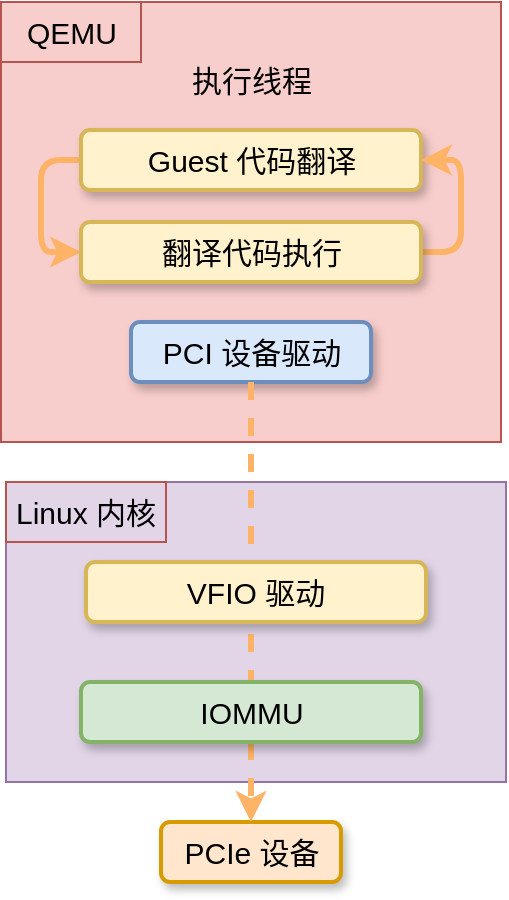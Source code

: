 <mxfile version="18.0.6" type="device"><diagram id="6A33YNNAumB7MYZeX0kF" name="第 1 页"><mxGraphModel dx="1422" dy="878" grid="1" gridSize="10" guides="1" tooltips="1" connect="1" arrows="1" fold="1" page="1" pageScale="1" pageWidth="1169" pageHeight="827" math="0" shadow="0"><root><mxCell id="0"/><mxCell id="1" parent="0"/><mxCell id="Ow_WIXItOcsbwUhfGyvj-7" value="" style="rounded=0;whiteSpace=wrap;html=1;fillColor=#e1d5e7;strokeColor=#9673a6;" parent="1" vertex="1"><mxGeometry x="290" y="440" width="250" height="150" as="geometry"/></mxCell><mxCell id="Ow_WIXItOcsbwUhfGyvj-1" value="" style="rounded=0;whiteSpace=wrap;html=1;fillColor=#f8cecc;strokeColor=#b85450;" parent="1" vertex="1"><mxGeometry x="287.5" y="200" width="250" height="220" as="geometry"/></mxCell><mxCell id="HFxFIARsH69i7TdEn2C6-12" style="edgeStyle=orthogonalEdgeStyle;shape=connector;rounded=1;orthogonalLoop=1;jettySize=auto;html=1;exitX=0;exitY=0.5;exitDx=0;exitDy=0;entryX=0;entryY=0.5;entryDx=0;entryDy=0;labelBackgroundColor=default;fontFamily=Helvetica;fontSize=15;fontColor=default;endArrow=classic;strokeColor=#FFB366;strokeWidth=3;" parent="1" source="HFxFIARsH69i7TdEn2C6-1" target="HFxFIARsH69i7TdEn2C6-2" edge="1"><mxGeometry relative="1" as="geometry"/></mxCell><mxCell id="HFxFIARsH69i7TdEn2C6-1" value="Guest 代码翻译" style="rounded=1;whiteSpace=wrap;html=1;fillColor=#fff2cc;strokeColor=#d6b656;fontSize=15;gradientColor=none;strokeWidth=2;glass=0;sketch=0;shadow=1;" parent="1" vertex="1"><mxGeometry x="327.5" y="264" width="170" height="30" as="geometry"/></mxCell><mxCell id="HFxFIARsH69i7TdEn2C6-14" style="edgeStyle=orthogonalEdgeStyle;shape=connector;rounded=1;orthogonalLoop=1;jettySize=auto;html=1;exitX=1;exitY=0.5;exitDx=0;exitDy=0;entryX=1;entryY=0.5;entryDx=0;entryDy=0;labelBackgroundColor=default;fontFamily=Helvetica;fontSize=15;fontColor=default;endArrow=classic;strokeColor=#FFB366;strokeWidth=3;" parent="1" source="HFxFIARsH69i7TdEn2C6-2" target="HFxFIARsH69i7TdEn2C6-1" edge="1"><mxGeometry relative="1" as="geometry"/></mxCell><mxCell id="HFxFIARsH69i7TdEn2C6-2" value="翻译代码执行" style="rounded=1;whiteSpace=wrap;html=1;fillColor=#fff2cc;strokeColor=#d6b656;fontSize=15;gradientColor=none;strokeWidth=2;glass=0;sketch=0;shadow=1;" parent="1" vertex="1"><mxGeometry x="327.5" y="310" width="170" height="30" as="geometry"/></mxCell><mxCell id="HFxFIARsH69i7TdEn2C6-18" value="Linux 内核" style="text;html=1;strokeColor=#B85450;fillColor=none;align=center;verticalAlign=middle;whiteSpace=wrap;rounded=0;fontFamily=Helvetica;fontSize=15;fontColor=default;" parent="1" vertex="1"><mxGeometry x="290" y="440" width="80" height="30" as="geometry"/></mxCell><mxCell id="Ow_WIXItOcsbwUhfGyvj-5" value="执行线程" style="text;html=1;strokeColor=none;fillColor=none;align=center;verticalAlign=middle;whiteSpace=wrap;rounded=0;fontSize=15;" parent="1" vertex="1"><mxGeometry x="362.5" y="224" width="100" height="30" as="geometry"/></mxCell><mxCell id="Ow_WIXItOcsbwUhfGyvj-12" value="PCIe 设备" style="rounded=1;whiteSpace=wrap;html=1;fillColor=#ffe6cc;strokeColor=#d79b00;fontSize=15;strokeWidth=2;glass=0;sketch=0;shadow=1;" parent="1" vertex="1"><mxGeometry x="367.5" y="610" width="90" height="30" as="geometry"/></mxCell><mxCell id="S1mDj4TWdEI19Y-AuGKs-3" value="PCI 设备驱动" style="rounded=1;whiteSpace=wrap;html=1;fillColor=#dae8fc;strokeColor=#6c8ebf;fontSize=15;strokeWidth=2;glass=0;sketch=0;shadow=1;" parent="1" vertex="1"><mxGeometry x="352.5" y="360" width="120" height="30" as="geometry"/></mxCell><mxCell id="S1mDj4TWdEI19Y-AuGKs-6" value="QEMU" style="text;html=1;strokeColor=#B85450;fillColor=none;align=center;verticalAlign=middle;whiteSpace=wrap;rounded=0;fontFamily=Helvetica;fontSize=15;fontColor=default;" parent="1" vertex="1"><mxGeometry x="287.5" y="200" width="70" height="30" as="geometry"/></mxCell><mxCell id="S1mDj4TWdEI19Y-AuGKs-4" style="edgeStyle=orthogonalEdgeStyle;rounded=1;orthogonalLoop=1;jettySize=auto;html=1;exitX=0.5;exitY=1;exitDx=0;exitDy=0;entryX=0.5;entryY=0;entryDx=0;entryDy=0;fontSize=15;strokeColor=#FFB366;strokeWidth=3;dashed=1;" parent="1" source="S1mDj4TWdEI19Y-AuGKs-3" target="Ow_WIXItOcsbwUhfGyvj-12" edge="1"><mxGeometry relative="1" as="geometry"/></mxCell><mxCell id="S1mDj4TWdEI19Y-AuGKs-5" value="VFIO 驱动" style="rounded=1;whiteSpace=wrap;html=1;fillColor=#fff2cc;strokeColor=#d6b656;fontSize=15;gradientColor=none;strokeWidth=2;glass=0;sketch=0;shadow=1;" parent="1" vertex="1"><mxGeometry x="330" y="480" width="170" height="30" as="geometry"/></mxCell><mxCell id="S1mDj4TWdEI19Y-AuGKs-2" value="IOMMU" style="rounded=1;whiteSpace=wrap;html=1;fillColor=#d5e8d4;strokeColor=#82b366;fontSize=15;strokeWidth=2;glass=0;sketch=0;shadow=1;" parent="1" vertex="1"><mxGeometry x="327.5" y="540" width="170" height="30" as="geometry"/></mxCell></root></mxGraphModel></diagram></mxfile>